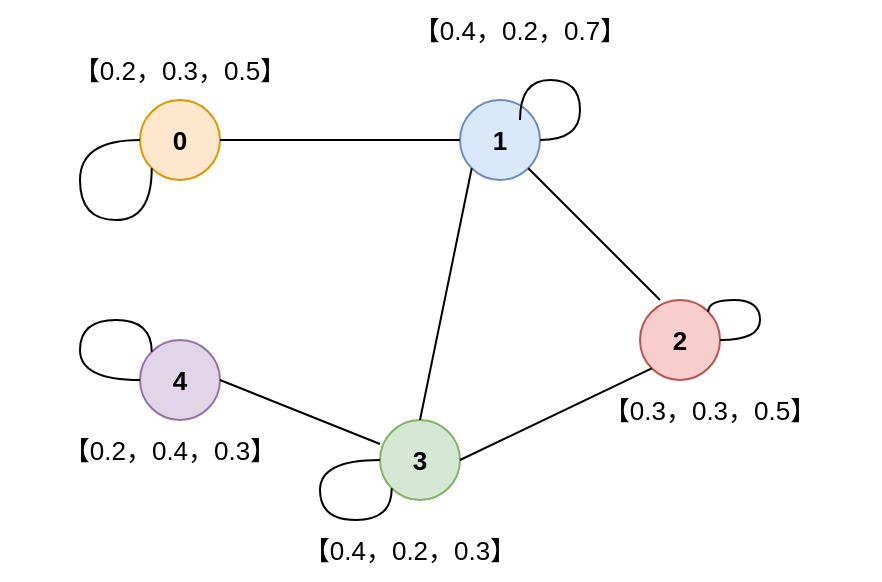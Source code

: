 <mxfile version="14.7.3" type="device" pages="2"><diagram id="bHgVWntTVv4hfkML7z6E" name="Page-1"><mxGraphModel dx="2249" dy="1963" grid="1" gridSize="10" guides="1" tooltips="1" connect="1" arrows="1" fold="1" page="1" pageScale="1" pageWidth="827" pageHeight="1169" math="0" shadow="0"><root><mxCell id="0"/><mxCell id="1" parent="0"/><mxCell id="bLUQF4-zx1CYQRd8vX-9-2" value="0" style="ellipse;whiteSpace=wrap;html=1;aspect=fixed;fillColor=#ffe6cc;strokeColor=#d79b00;fontStyle=1;fontSize=13;" vertex="1" parent="1"><mxGeometry x="-720" y="-1000" width="40" height="40" as="geometry"/></mxCell><mxCell id="bLUQF4-zx1CYQRd8vX-9-4" value="1" style="ellipse;whiteSpace=wrap;html=1;aspect=fixed;fillColor=#dae8fc;strokeColor=#6c8ebf;fontStyle=1;fontSize=13;" vertex="1" parent="1"><mxGeometry x="-560" y="-1000" width="40" height="40" as="geometry"/></mxCell><mxCell id="bLUQF4-zx1CYQRd8vX-9-5" value="2" style="ellipse;whiteSpace=wrap;html=1;aspect=fixed;fillColor=#f8cecc;strokeColor=#b85450;fontStyle=1;fontSize=13;" vertex="1" parent="1"><mxGeometry x="-470" y="-900" width="40" height="40" as="geometry"/></mxCell><mxCell id="bLUQF4-zx1CYQRd8vX-9-6" value="3" style="ellipse;whiteSpace=wrap;html=1;aspect=fixed;fillColor=#d5e8d4;strokeColor=#82b366;fontStyle=1;fontSize=13;" vertex="1" parent="1"><mxGeometry x="-600" y="-840" width="40" height="40" as="geometry"/></mxCell><mxCell id="bLUQF4-zx1CYQRd8vX-9-7" value="4" style="ellipse;whiteSpace=wrap;html=1;aspect=fixed;fillColor=#e1d5e7;strokeColor=#9673a6;fontStyle=1;fontSize=13;" vertex="1" parent="1"><mxGeometry x="-720" y="-880" width="40" height="40" as="geometry"/></mxCell><mxCell id="bLUQF4-zx1CYQRd8vX-9-8" value="" style="endArrow=none;html=1;fontSize=13;exitX=1;exitY=0.5;exitDx=0;exitDy=0;entryX=0;entryY=0.5;entryDx=0;entryDy=0;" edge="1" parent="1" source="bLUQF4-zx1CYQRd8vX-9-2" target="bLUQF4-zx1CYQRd8vX-9-4"><mxGeometry width="50" height="50" relative="1" as="geometry"><mxPoint x="-350" y="-1060" as="sourcePoint"/><mxPoint x="-300" y="-1110" as="targetPoint"/></mxGeometry></mxCell><mxCell id="bLUQF4-zx1CYQRd8vX-9-9" value="" style="endArrow=none;html=1;fontSize=13;entryX=0.25;entryY=0;entryDx=0;entryDy=0;entryPerimeter=0;exitX=1;exitY=1;exitDx=0;exitDy=0;" edge="1" parent="1" source="bLUQF4-zx1CYQRd8vX-9-4" target="bLUQF4-zx1CYQRd8vX-9-5"><mxGeometry width="50" height="50" relative="1" as="geometry"><mxPoint x="-530" y="-970" as="sourcePoint"/><mxPoint x="-300" y="-1110" as="targetPoint"/></mxGeometry></mxCell><mxCell id="bLUQF4-zx1CYQRd8vX-9-10" value="" style="endArrow=none;html=1;fontSize=13;exitX=1;exitY=0.5;exitDx=0;exitDy=0;entryX=0;entryY=1;entryDx=0;entryDy=0;" edge="1" parent="1" source="bLUQF4-zx1CYQRd8vX-9-6" target="bLUQF4-zx1CYQRd8vX-9-5"><mxGeometry width="50" height="50" relative="1" as="geometry"><mxPoint x="-523" y="-950" as="sourcePoint"/><mxPoint x="-490" y="-910" as="targetPoint"/></mxGeometry></mxCell><mxCell id="bLUQF4-zx1CYQRd8vX-9-12" value="" style="endArrow=none;html=1;fontSize=13;entryX=1;entryY=0.5;entryDx=0;entryDy=0;exitX=0;exitY=0.3;exitDx=0;exitDy=0;exitPerimeter=0;" edge="1" parent="1" source="bLUQF4-zx1CYQRd8vX-9-6" target="bLUQF4-zx1CYQRd8vX-9-7"><mxGeometry width="50" height="50" relative="1" as="geometry"><mxPoint x="-740" y="-800" as="sourcePoint"/><mxPoint x="-690" y="-850" as="targetPoint"/></mxGeometry></mxCell><mxCell id="bLUQF4-zx1CYQRd8vX-9-13" value="" style="endArrow=none;html=1;fontSize=13;exitX=0.5;exitY=0;exitDx=0;exitDy=0;entryX=0;entryY=1;entryDx=0;entryDy=0;" edge="1" parent="1" source="bLUQF4-zx1CYQRd8vX-9-6" target="bLUQF4-zx1CYQRd8vX-9-4"><mxGeometry width="50" height="50" relative="1" as="geometry"><mxPoint x="-350" y="-1060" as="sourcePoint"/><mxPoint x="-300" y="-1110" as="targetPoint"/></mxGeometry></mxCell><mxCell id="bLUQF4-zx1CYQRd8vX-9-15" value="【0.2，0.3，0.5】" style="text;html=1;strokeColor=none;fillColor=none;align=center;verticalAlign=middle;whiteSpace=wrap;rounded=0;fontSize=13;" vertex="1" parent="1"><mxGeometry x="-785" y="-1030" width="170" height="30" as="geometry"/></mxCell><mxCell id="bLUQF4-zx1CYQRd8vX-9-16" value="【0.4，0.2，0.7】" style="text;html=1;strokeColor=none;fillColor=none;align=center;verticalAlign=middle;whiteSpace=wrap;rounded=0;fontSize=13;" vertex="1" parent="1"><mxGeometry x="-615" y="-1050" width="170" height="30" as="geometry"/></mxCell><mxCell id="bLUQF4-zx1CYQRd8vX-9-17" value="【0.3，0.3，0.5】" style="text;html=1;strokeColor=none;fillColor=none;align=center;verticalAlign=middle;whiteSpace=wrap;rounded=0;fontSize=13;" vertex="1" parent="1"><mxGeometry x="-520" y="-860" width="170" height="30" as="geometry"/></mxCell><mxCell id="bLUQF4-zx1CYQRd8vX-9-18" value="【0.4，0.2，0.3】" style="text;html=1;strokeColor=none;fillColor=none;align=center;verticalAlign=middle;whiteSpace=wrap;rounded=0;fontSize=13;" vertex="1" parent="1"><mxGeometry x="-670" y="-790" width="170" height="30" as="geometry"/></mxCell><mxCell id="bLUQF4-zx1CYQRd8vX-9-19" value="【0.2，0.4，0.3】" style="text;html=1;strokeColor=none;fillColor=none;align=center;verticalAlign=middle;whiteSpace=wrap;rounded=0;fontSize=13;" vertex="1" parent="1"><mxGeometry x="-790" y="-840" width="170" height="30" as="geometry"/></mxCell><mxCell id="bLUQF4-zx1CYQRd8vX-9-21" value="" style="endArrow=none;html=1;fontSize=13;exitX=1;exitY=0.5;exitDx=0;exitDy=0;edgeStyle=orthogonalEdgeStyle;curved=1;entryX=1;entryY=0;entryDx=0;entryDy=0;" edge="1" parent="1" source="bLUQF4-zx1CYQRd8vX-9-5" target="bLUQF4-zx1CYQRd8vX-9-5"><mxGeometry width="50" height="50" relative="1" as="geometry"><mxPoint x="-350" y="-770" as="sourcePoint"/><mxPoint x="-370" y="-880" as="targetPoint"/><Array as="points"><mxPoint x="-410" y="-880"/><mxPoint x="-410" y="-900"/><mxPoint x="-436" y="-900"/></Array></mxGeometry></mxCell><mxCell id="bLUQF4-zx1CYQRd8vX-9-22" value="" style="endArrow=none;html=1;fontSize=13;exitX=1;exitY=0.5;exitDx=0;exitDy=0;edgeStyle=orthogonalEdgeStyle;curved=1;" edge="1" parent="1" source="bLUQF4-zx1CYQRd8vX-9-4"><mxGeometry width="50" height="50" relative="1" as="geometry"><mxPoint x="-350" y="-770" as="sourcePoint"/><mxPoint x="-530" y="-990" as="targetPoint"/><Array as="points"><mxPoint x="-500" y="-980"/><mxPoint x="-500" y="-1010"/><mxPoint x="-530" y="-1010"/></Array></mxGeometry></mxCell><mxCell id="bLUQF4-zx1CYQRd8vX-9-23" value="" style="endArrow=none;html=1;fontSize=13;exitX=0;exitY=0.5;exitDx=0;exitDy=0;edgeStyle=orthogonalEdgeStyle;curved=1;entryX=0;entryY=1;entryDx=0;entryDy=0;" edge="1" parent="1" source="bLUQF4-zx1CYQRd8vX-9-2" target="bLUQF4-zx1CYQRd8vX-9-2"><mxGeometry width="50" height="50" relative="1" as="geometry"><mxPoint x="-350" y="-770" as="sourcePoint"/><mxPoint x="-740" y="-940" as="targetPoint"/><Array as="points"><mxPoint x="-750" y="-980"/><mxPoint x="-750" y="-940"/><mxPoint x="-714" y="-940"/></Array></mxGeometry></mxCell><mxCell id="bLUQF4-zx1CYQRd8vX-9-24" value="" style="endArrow=none;html=1;fontSize=13;exitX=0;exitY=0.5;exitDx=0;exitDy=0;edgeStyle=orthogonalEdgeStyle;curved=1;entryX=0;entryY=0;entryDx=0;entryDy=0;" edge="1" parent="1" source="bLUQF4-zx1CYQRd8vX-9-7" target="bLUQF4-zx1CYQRd8vX-9-7"><mxGeometry width="50" height="50" relative="1" as="geometry"><mxPoint x="-350" y="-770" as="sourcePoint"/><mxPoint x="-760" y="-900" as="targetPoint"/><Array as="points"><mxPoint x="-750" y="-860"/><mxPoint x="-750" y="-890"/><mxPoint x="-714" y="-890"/></Array></mxGeometry></mxCell><mxCell id="bLUQF4-zx1CYQRd8vX-9-25" value="" style="endArrow=none;html=1;fontSize=13;exitX=0;exitY=0.5;exitDx=0;exitDy=0;edgeStyle=orthogonalEdgeStyle;curved=1;entryX=0;entryY=1;entryDx=0;entryDy=0;" edge="1" parent="1" source="bLUQF4-zx1CYQRd8vX-9-6" target="bLUQF4-zx1CYQRd8vX-9-6"><mxGeometry width="50" height="50" relative="1" as="geometry"><mxPoint x="-350" y="-770" as="sourcePoint"/><mxPoint x="-640" y="-790" as="targetPoint"/><Array as="points"><mxPoint x="-630" y="-820"/><mxPoint x="-630" y="-790"/><mxPoint x="-594" y="-790"/></Array></mxGeometry></mxCell></root></mxGraphModel></diagram><diagram id="uHKrG_1e0nQsbwTWqv6t" name="Page-1"><mxGraphModel><root><mxCell id="0"/><mxCell id="1" parent="0"/></root></mxGraphModel></diagram></mxfile>